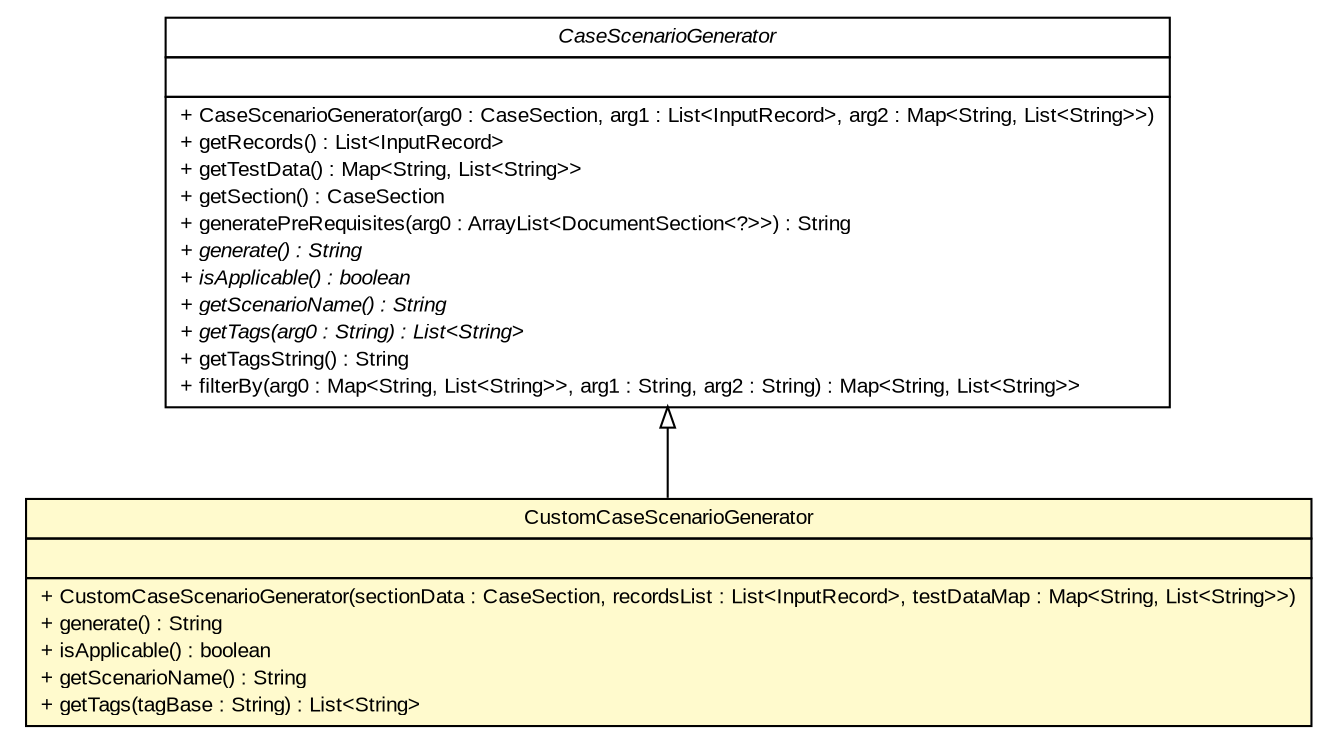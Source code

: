 #!/usr/local/bin/dot
#
# Class diagram 
# Generated by UMLGraph version R5_6 (http://www.umlgraph.org/)
#

digraph G {
	edge [fontname="arial",fontsize=10,labelfontname="arial",labelfontsize=10];
	node [fontname="arial",fontsize=10,shape=plaintext];
	nodesep=0.25;
	ranksep=0.5;
	// com.github.mkolisnyk.aerial.datagenerators.CustomCaseScenarioGenerator
	c1380 [label=<<table title="com.github.mkolisnyk.aerial.datagenerators.CustomCaseScenarioGenerator" border="0" cellborder="1" cellspacing="0" cellpadding="2" port="p" bgcolor="lemonChiffon" href="./CustomCaseScenarioGenerator.html">
		<tr><td><table border="0" cellspacing="0" cellpadding="1">
<tr><td align="center" balign="center"> CustomCaseScenarioGenerator </td></tr>
		</table></td></tr>
		<tr><td><table border="0" cellspacing="0" cellpadding="1">
<tr><td align="left" balign="left">  </td></tr>
		</table></td></tr>
		<tr><td><table border="0" cellspacing="0" cellpadding="1">
<tr><td align="left" balign="left"> + CustomCaseScenarioGenerator(sectionData : CaseSection, recordsList : List&lt;InputRecord&gt;, testDataMap : Map&lt;String, List&lt;String&gt;&gt;) </td></tr>
<tr><td align="left" balign="left"> + generate() : String </td></tr>
<tr><td align="left" balign="left"> + isApplicable() : boolean </td></tr>
<tr><td align="left" balign="left"> + getScenarioName() : String </td></tr>
<tr><td align="left" balign="left"> + getTags(tagBase : String) : List&lt;String&gt; </td></tr>
		</table></td></tr>
		</table>>, URL="./CustomCaseScenarioGenerator.html", fontname="arial", fontcolor="black", fontsize=10.0];
	//com.github.mkolisnyk.aerial.datagenerators.CustomCaseScenarioGenerator extends com.github.mkolisnyk.aerial.datagenerators.CaseScenarioGenerator
	c1401:p -> c1380:p [dir=back,arrowtail=empty];
	// com.github.mkolisnyk.aerial.datagenerators.CaseScenarioGenerator
	c1401 [label=<<table title="com.github.mkolisnyk.aerial.datagenerators.CaseScenarioGenerator" border="0" cellborder="1" cellspacing="0" cellpadding="2" port="p" href="http://java.sun.com/j2se/1.4.2/docs/api/com/github/mkolisnyk/aerial/datagenerators/CaseScenarioGenerator.html">
		<tr><td><table border="0" cellspacing="0" cellpadding="1">
<tr><td align="center" balign="center"><font face="arial italic"> CaseScenarioGenerator </font></td></tr>
		</table></td></tr>
		<tr><td><table border="0" cellspacing="0" cellpadding="1">
<tr><td align="left" balign="left">  </td></tr>
		</table></td></tr>
		<tr><td><table border="0" cellspacing="0" cellpadding="1">
<tr><td align="left" balign="left"> + CaseScenarioGenerator(arg0 : CaseSection, arg1 : List&lt;InputRecord&gt;, arg2 : Map&lt;String, List&lt;String&gt;&gt;) </td></tr>
<tr><td align="left" balign="left"> + getRecords() : List&lt;InputRecord&gt; </td></tr>
<tr><td align="left" balign="left"> + getTestData() : Map&lt;String, List&lt;String&gt;&gt; </td></tr>
<tr><td align="left" balign="left"> + getSection() : CaseSection </td></tr>
<tr><td align="left" balign="left"> + generatePreRequisites(arg0 : ArrayList&lt;DocumentSection&lt;?&gt;&gt;) : String </td></tr>
<tr><td align="left" balign="left"><font face="arial italic" point-size="10.0"> + generate() : String </font></td></tr>
<tr><td align="left" balign="left"><font face="arial italic" point-size="10.0"> + isApplicable() : boolean </font></td></tr>
<tr><td align="left" balign="left"><font face="arial italic" point-size="10.0"> + getScenarioName() : String </font></td></tr>
<tr><td align="left" balign="left"><font face="arial italic" point-size="10.0"> + getTags(arg0 : String) : List&lt;String&gt; </font></td></tr>
<tr><td align="left" balign="left"> + getTagsString() : String </td></tr>
<tr><td align="left" balign="left"> + filterBy(arg0 : Map&lt;String, List&lt;String&gt;&gt;, arg1 : String, arg2 : String) : Map&lt;String, List&lt;String&gt;&gt; </td></tr>
		</table></td></tr>
		</table>>, URL="http://java.sun.com/j2se/1.4.2/docs/api/com/github/mkolisnyk/aerial/datagenerators/CaseScenarioGenerator.html", fontname="arial", fontcolor="black", fontsize=10.0];
}

